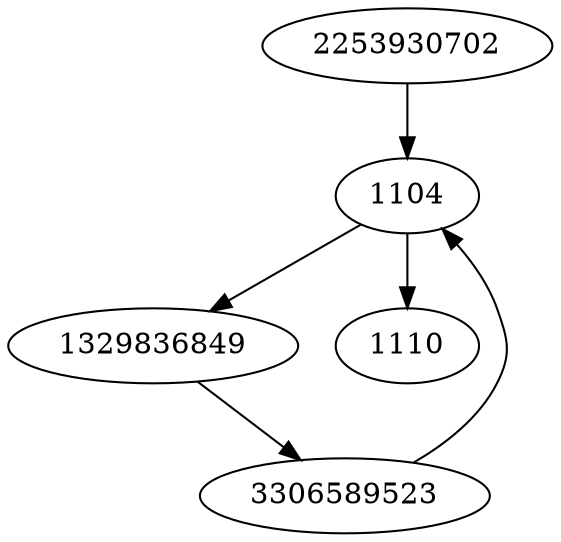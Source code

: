 strict digraph  {
2253930702;
1104;
1329836849;
3306589523;
1110;
2253930702 -> 1104;
1104 -> 1110;
1104 -> 1329836849;
1329836849 -> 3306589523;
3306589523 -> 1104;
}
